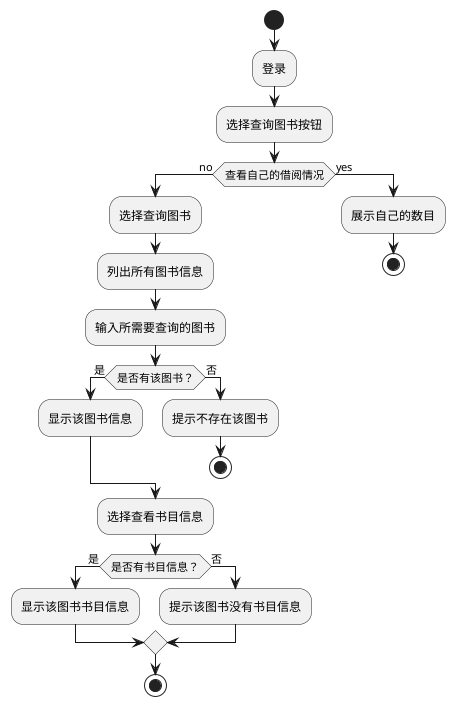 @startuml
start
    :登录;
    :选择查询图书按钮;
if(查看自己的借阅情况) then(no)
    :选择查询图书;
    :列出所有图书信息;
    :输入所需要查询的图书;
if(是否有该图书？) then (是)
    :显示该图书信息;
else (否)
    :提示不存在该图书;
stop
endif
    :选择查看书目信息;
if(是否有书目信息？) then (是)
    :显示该图书书目信息;
else (否)
    :提示该图书没有书目信息;
endif
stop
else (yes)
    :展示自己的数目;
stop
@enduml